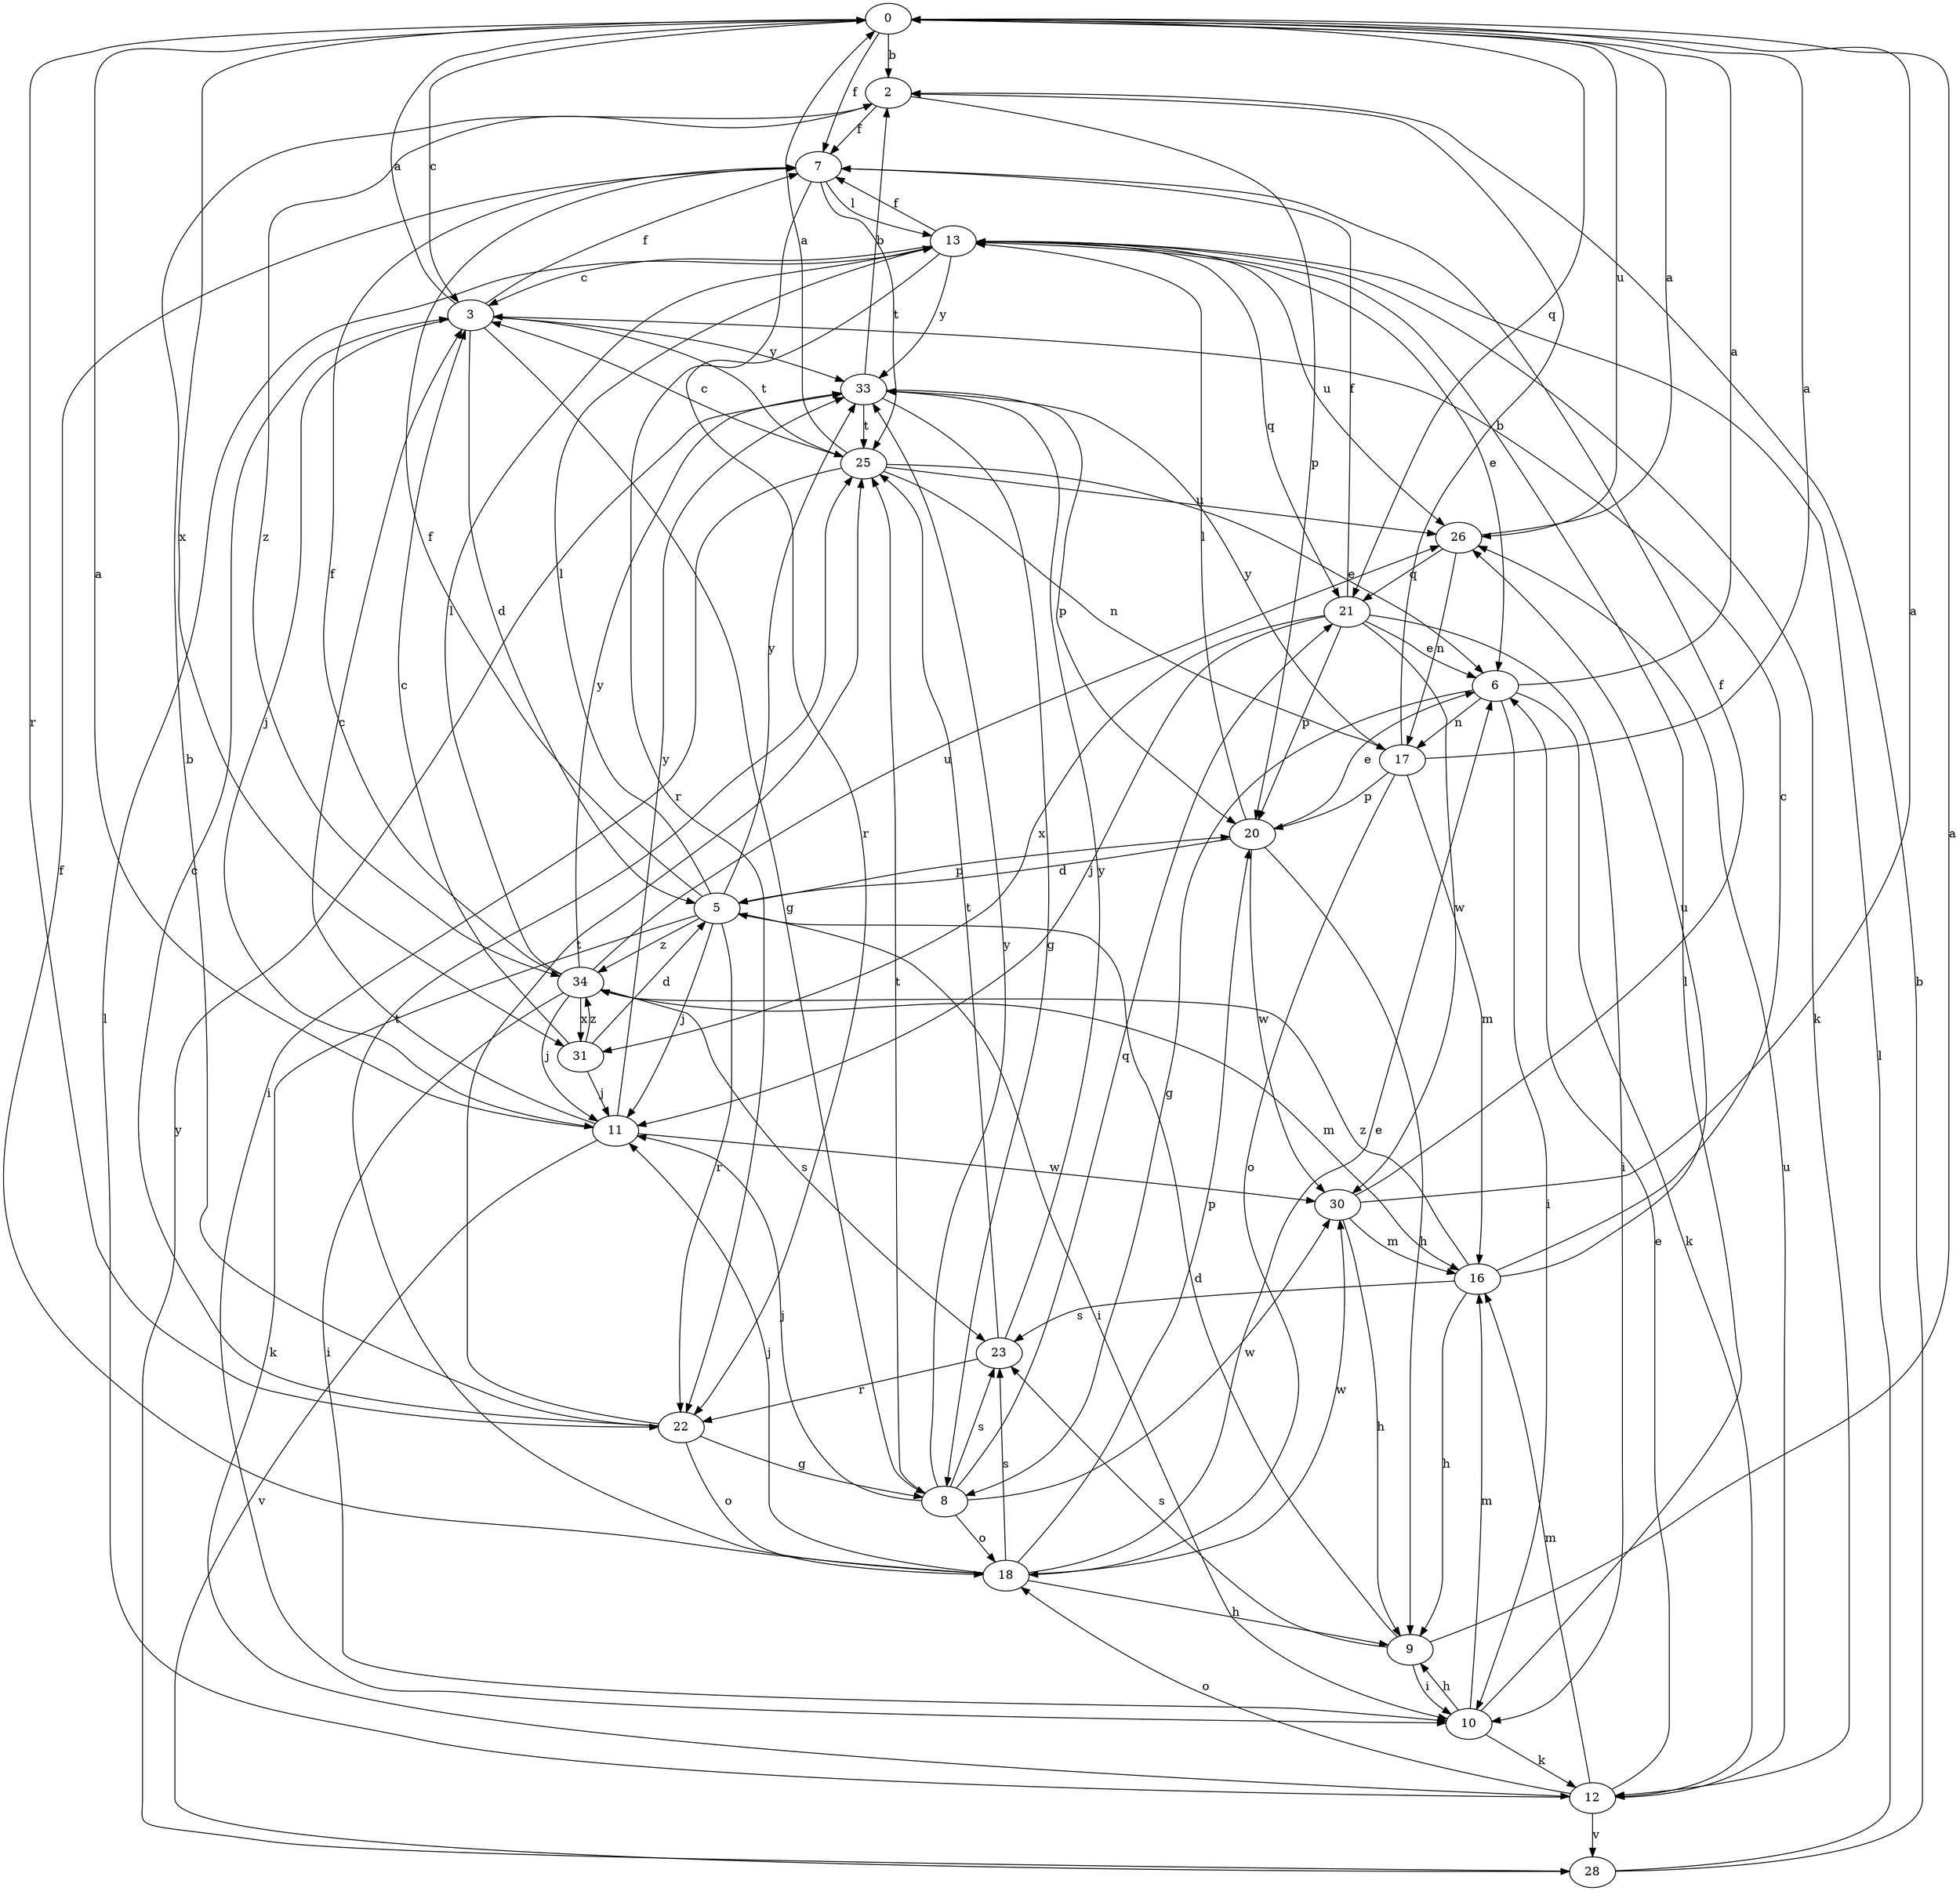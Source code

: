strict digraph  {
0;
2;
3;
5;
6;
7;
8;
9;
10;
11;
12;
13;
16;
17;
18;
20;
21;
22;
23;
25;
26;
28;
30;
31;
33;
34;
0 -> 2  [label=b];
0 -> 3  [label=c];
0 -> 7  [label=f];
0 -> 21  [label=q];
0 -> 22  [label=r];
0 -> 26  [label=u];
0 -> 31  [label=x];
2 -> 7  [label=f];
2 -> 20  [label=p];
2 -> 34  [label=z];
3 -> 0  [label=a];
3 -> 5  [label=d];
3 -> 7  [label=f];
3 -> 8  [label=g];
3 -> 11  [label=j];
3 -> 25  [label=t];
3 -> 33  [label=y];
5 -> 7  [label=f];
5 -> 10  [label=i];
5 -> 11  [label=j];
5 -> 12  [label=k];
5 -> 13  [label=l];
5 -> 20  [label=p];
5 -> 22  [label=r];
5 -> 33  [label=y];
5 -> 34  [label=z];
6 -> 0  [label=a];
6 -> 8  [label=g];
6 -> 10  [label=i];
6 -> 12  [label=k];
6 -> 17  [label=n];
7 -> 13  [label=l];
7 -> 22  [label=r];
7 -> 25  [label=t];
8 -> 11  [label=j];
8 -> 18  [label=o];
8 -> 21  [label=q];
8 -> 23  [label=s];
8 -> 25  [label=t];
8 -> 30  [label=w];
8 -> 33  [label=y];
9 -> 0  [label=a];
9 -> 5  [label=d];
9 -> 10  [label=i];
9 -> 23  [label=s];
10 -> 9  [label=h];
10 -> 12  [label=k];
10 -> 13  [label=l];
10 -> 16  [label=m];
11 -> 0  [label=a];
11 -> 3  [label=c];
11 -> 28  [label=v];
11 -> 30  [label=w];
11 -> 33  [label=y];
12 -> 6  [label=e];
12 -> 13  [label=l];
12 -> 16  [label=m];
12 -> 18  [label=o];
12 -> 26  [label=u];
12 -> 28  [label=v];
13 -> 3  [label=c];
13 -> 6  [label=e];
13 -> 7  [label=f];
13 -> 12  [label=k];
13 -> 21  [label=q];
13 -> 22  [label=r];
13 -> 26  [label=u];
13 -> 33  [label=y];
16 -> 3  [label=c];
16 -> 9  [label=h];
16 -> 23  [label=s];
16 -> 26  [label=u];
16 -> 34  [label=z];
17 -> 0  [label=a];
17 -> 2  [label=b];
17 -> 16  [label=m];
17 -> 18  [label=o];
17 -> 20  [label=p];
17 -> 33  [label=y];
18 -> 6  [label=e];
18 -> 7  [label=f];
18 -> 9  [label=h];
18 -> 11  [label=j];
18 -> 20  [label=p];
18 -> 23  [label=s];
18 -> 25  [label=t];
18 -> 30  [label=w];
20 -> 5  [label=d];
20 -> 6  [label=e];
20 -> 9  [label=h];
20 -> 13  [label=l];
20 -> 30  [label=w];
21 -> 6  [label=e];
21 -> 7  [label=f];
21 -> 10  [label=i];
21 -> 11  [label=j];
21 -> 20  [label=p];
21 -> 30  [label=w];
21 -> 31  [label=x];
22 -> 2  [label=b];
22 -> 3  [label=c];
22 -> 8  [label=g];
22 -> 18  [label=o];
22 -> 25  [label=t];
23 -> 22  [label=r];
23 -> 25  [label=t];
23 -> 33  [label=y];
25 -> 0  [label=a];
25 -> 3  [label=c];
25 -> 6  [label=e];
25 -> 10  [label=i];
25 -> 17  [label=n];
25 -> 26  [label=u];
26 -> 0  [label=a];
26 -> 17  [label=n];
26 -> 21  [label=q];
28 -> 2  [label=b];
28 -> 13  [label=l];
28 -> 33  [label=y];
30 -> 0  [label=a];
30 -> 7  [label=f];
30 -> 9  [label=h];
30 -> 16  [label=m];
31 -> 3  [label=c];
31 -> 5  [label=d];
31 -> 11  [label=j];
31 -> 34  [label=z];
33 -> 2  [label=b];
33 -> 8  [label=g];
33 -> 20  [label=p];
33 -> 25  [label=t];
34 -> 7  [label=f];
34 -> 10  [label=i];
34 -> 11  [label=j];
34 -> 13  [label=l];
34 -> 16  [label=m];
34 -> 23  [label=s];
34 -> 26  [label=u];
34 -> 31  [label=x];
34 -> 33  [label=y];
}
